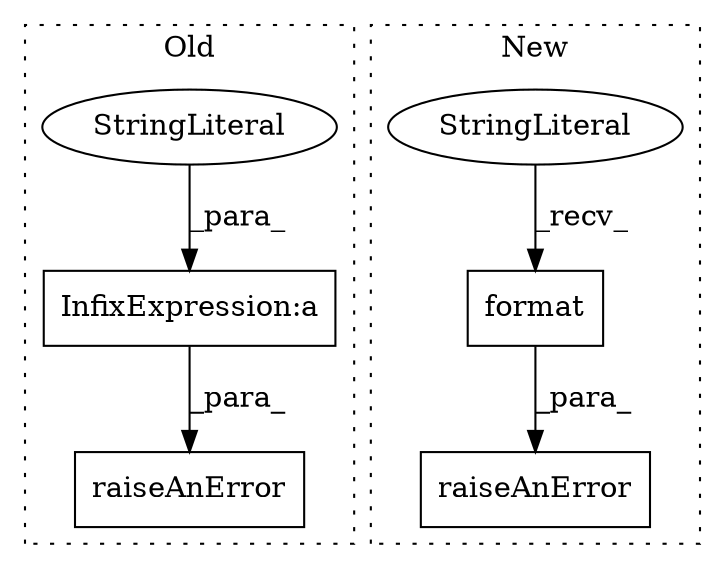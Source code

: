 digraph G {
subgraph cluster0 {
1 [label="raiseAnError" a="32" s="12007,12066" l="13,1" shape="box"];
5 [label="InfixExpression:a" a="27" s="12043" l="3" shape="box"];
6 [label="StringLiteral" a="45" s="12028" l="15" shape="ellipse"];
label = "Old";
style="dotted";
}
subgraph cluster1 {
2 [label="format" a="32" s="15240,15334" l="7,1" shape="box"];
3 [label="raiseAnError" a="32" s="15156,15335" l="13,1" shape="box"];
4 [label="StringLiteral" a="45" s="15180" l="59" shape="ellipse"];
label = "New";
style="dotted";
}
2 -> 3 [label="_para_"];
4 -> 2 [label="_recv_"];
5 -> 1 [label="_para_"];
6 -> 5 [label="_para_"];
}